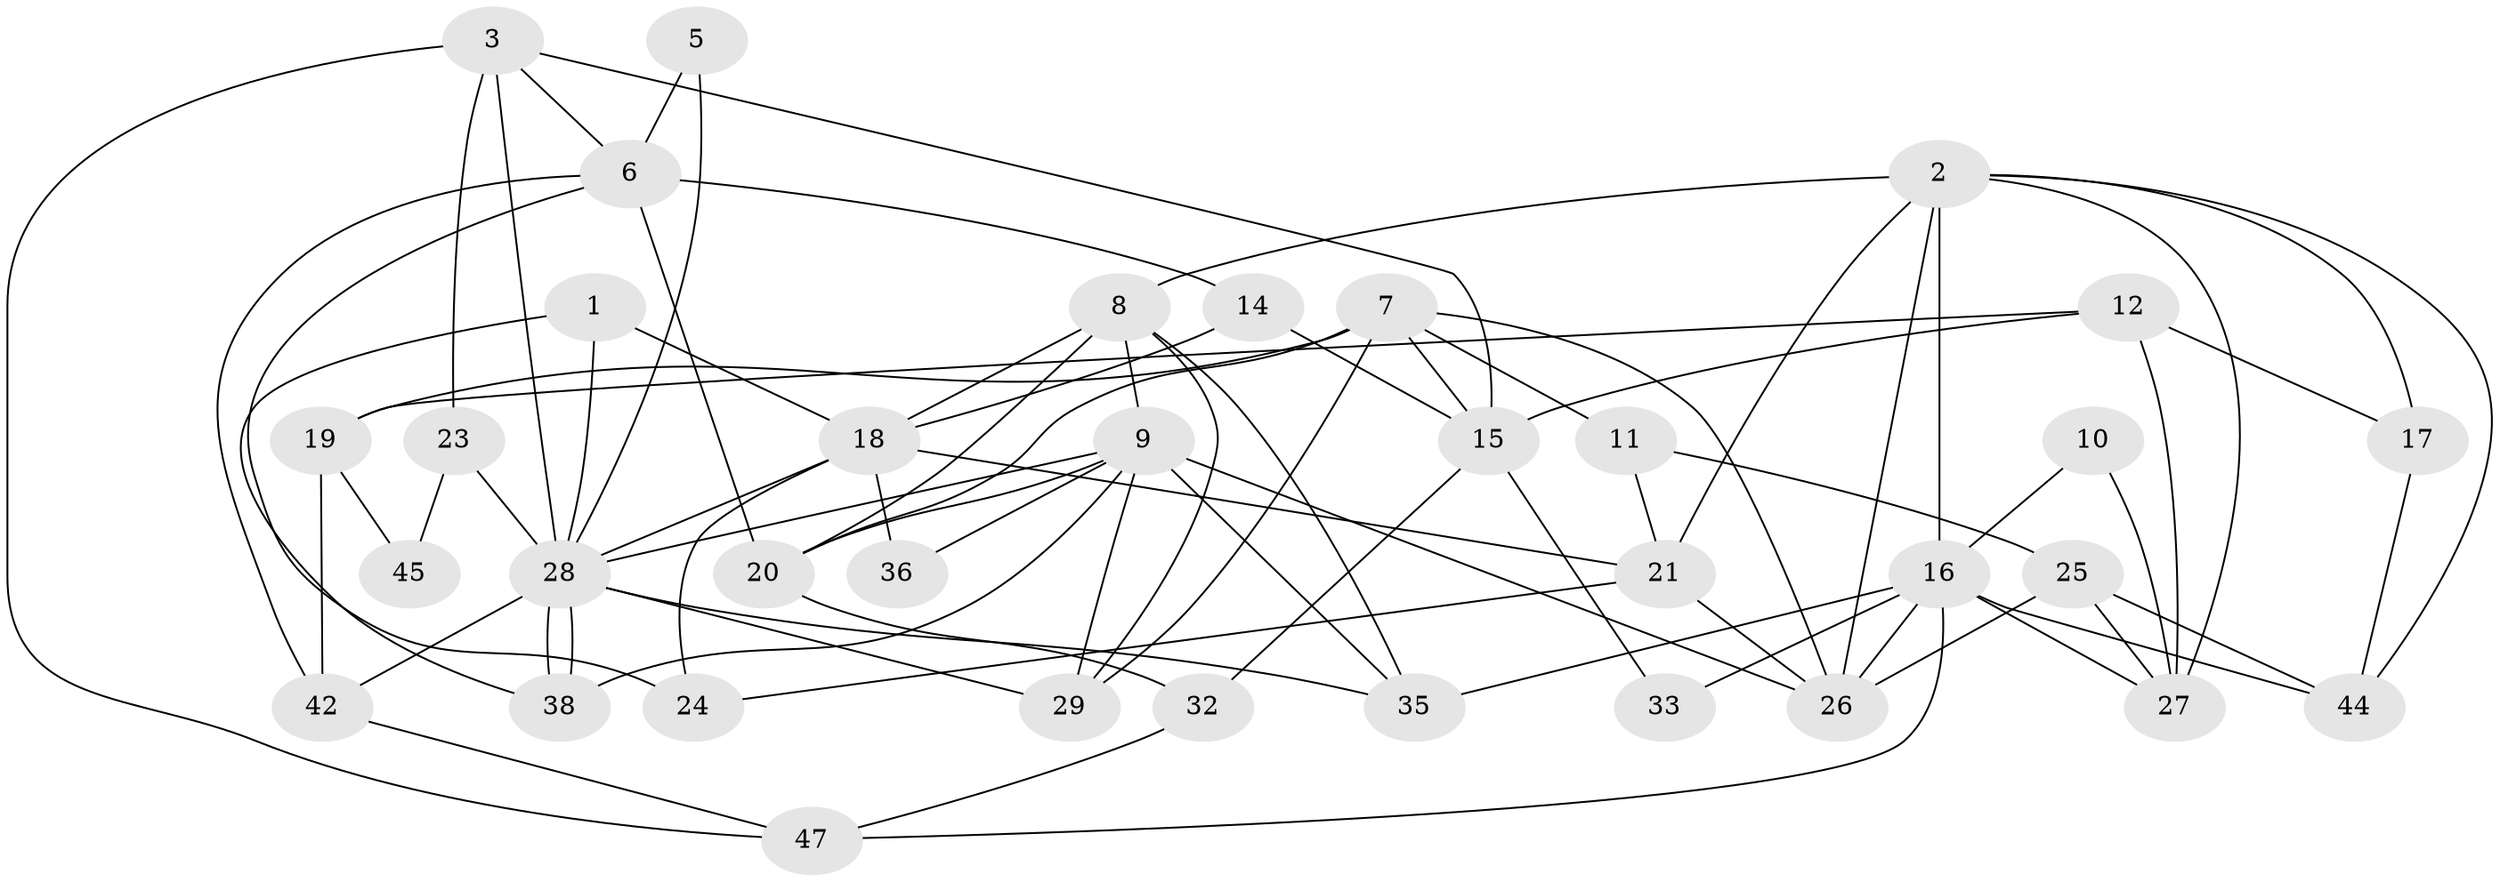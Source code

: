 // Generated by graph-tools (version 1.1) at 2025/24/03/03/25 07:24:00]
// undirected, 35 vertices, 79 edges
graph export_dot {
graph [start="1"]
  node [color=gray90,style=filled];
  1;
  2 [super="+31"];
  3 [super="+4"];
  5;
  6;
  7 [super="+48"];
  8 [super="+34"];
  9 [super="+13"];
  10;
  11;
  12;
  14;
  15 [super="+50"];
  16 [super="+30"];
  17;
  18 [super="+22"];
  19 [super="+46"];
  20;
  21 [super="+37"];
  23;
  24;
  25 [super="+49"];
  26 [super="+41"];
  27 [super="+40"];
  28 [super="+39"];
  29;
  32;
  33;
  35 [super="+43"];
  36;
  38;
  42;
  44;
  45;
  47;
  1 -- 38;
  1 -- 28;
  1 -- 18;
  2 -- 16 [weight=2];
  2 -- 17;
  2 -- 21 [weight=2];
  2 -- 26;
  2 -- 27;
  2 -- 44;
  2 -- 8;
  3 -- 6;
  3 -- 23;
  3 -- 47;
  3 -- 15;
  3 -- 28;
  5 -- 6;
  5 -- 28;
  6 -- 42;
  6 -- 24;
  6 -- 14;
  6 -- 20;
  7 -- 20;
  7 -- 19 [weight=2];
  7 -- 11;
  7 -- 29;
  7 -- 15;
  7 -- 26;
  8 -- 29;
  8 -- 18;
  8 -- 9 [weight=2];
  8 -- 20;
  8 -- 35;
  9 -- 38;
  9 -- 36;
  9 -- 20;
  9 -- 28;
  9 -- 29;
  9 -- 35;
  9 -- 26;
  10 -- 16;
  10 -- 27;
  11 -- 25;
  11 -- 21;
  12 -- 15;
  12 -- 17;
  12 -- 27;
  12 -- 19;
  14 -- 18;
  14 -- 15;
  15 -- 32;
  15 -- 33;
  16 -- 35;
  16 -- 47;
  16 -- 33;
  16 -- 27;
  16 -- 44;
  16 -- 26;
  17 -- 44;
  18 -- 21;
  18 -- 24;
  18 -- 36;
  18 -- 28;
  19 -- 42;
  19 -- 45;
  20 -- 32;
  21 -- 24;
  21 -- 26;
  23 -- 28;
  23 -- 45;
  25 -- 44;
  25 -- 27;
  25 -- 26 [weight=2];
  28 -- 38;
  28 -- 38;
  28 -- 42;
  28 -- 29;
  28 -- 35;
  32 -- 47;
  42 -- 47;
}
